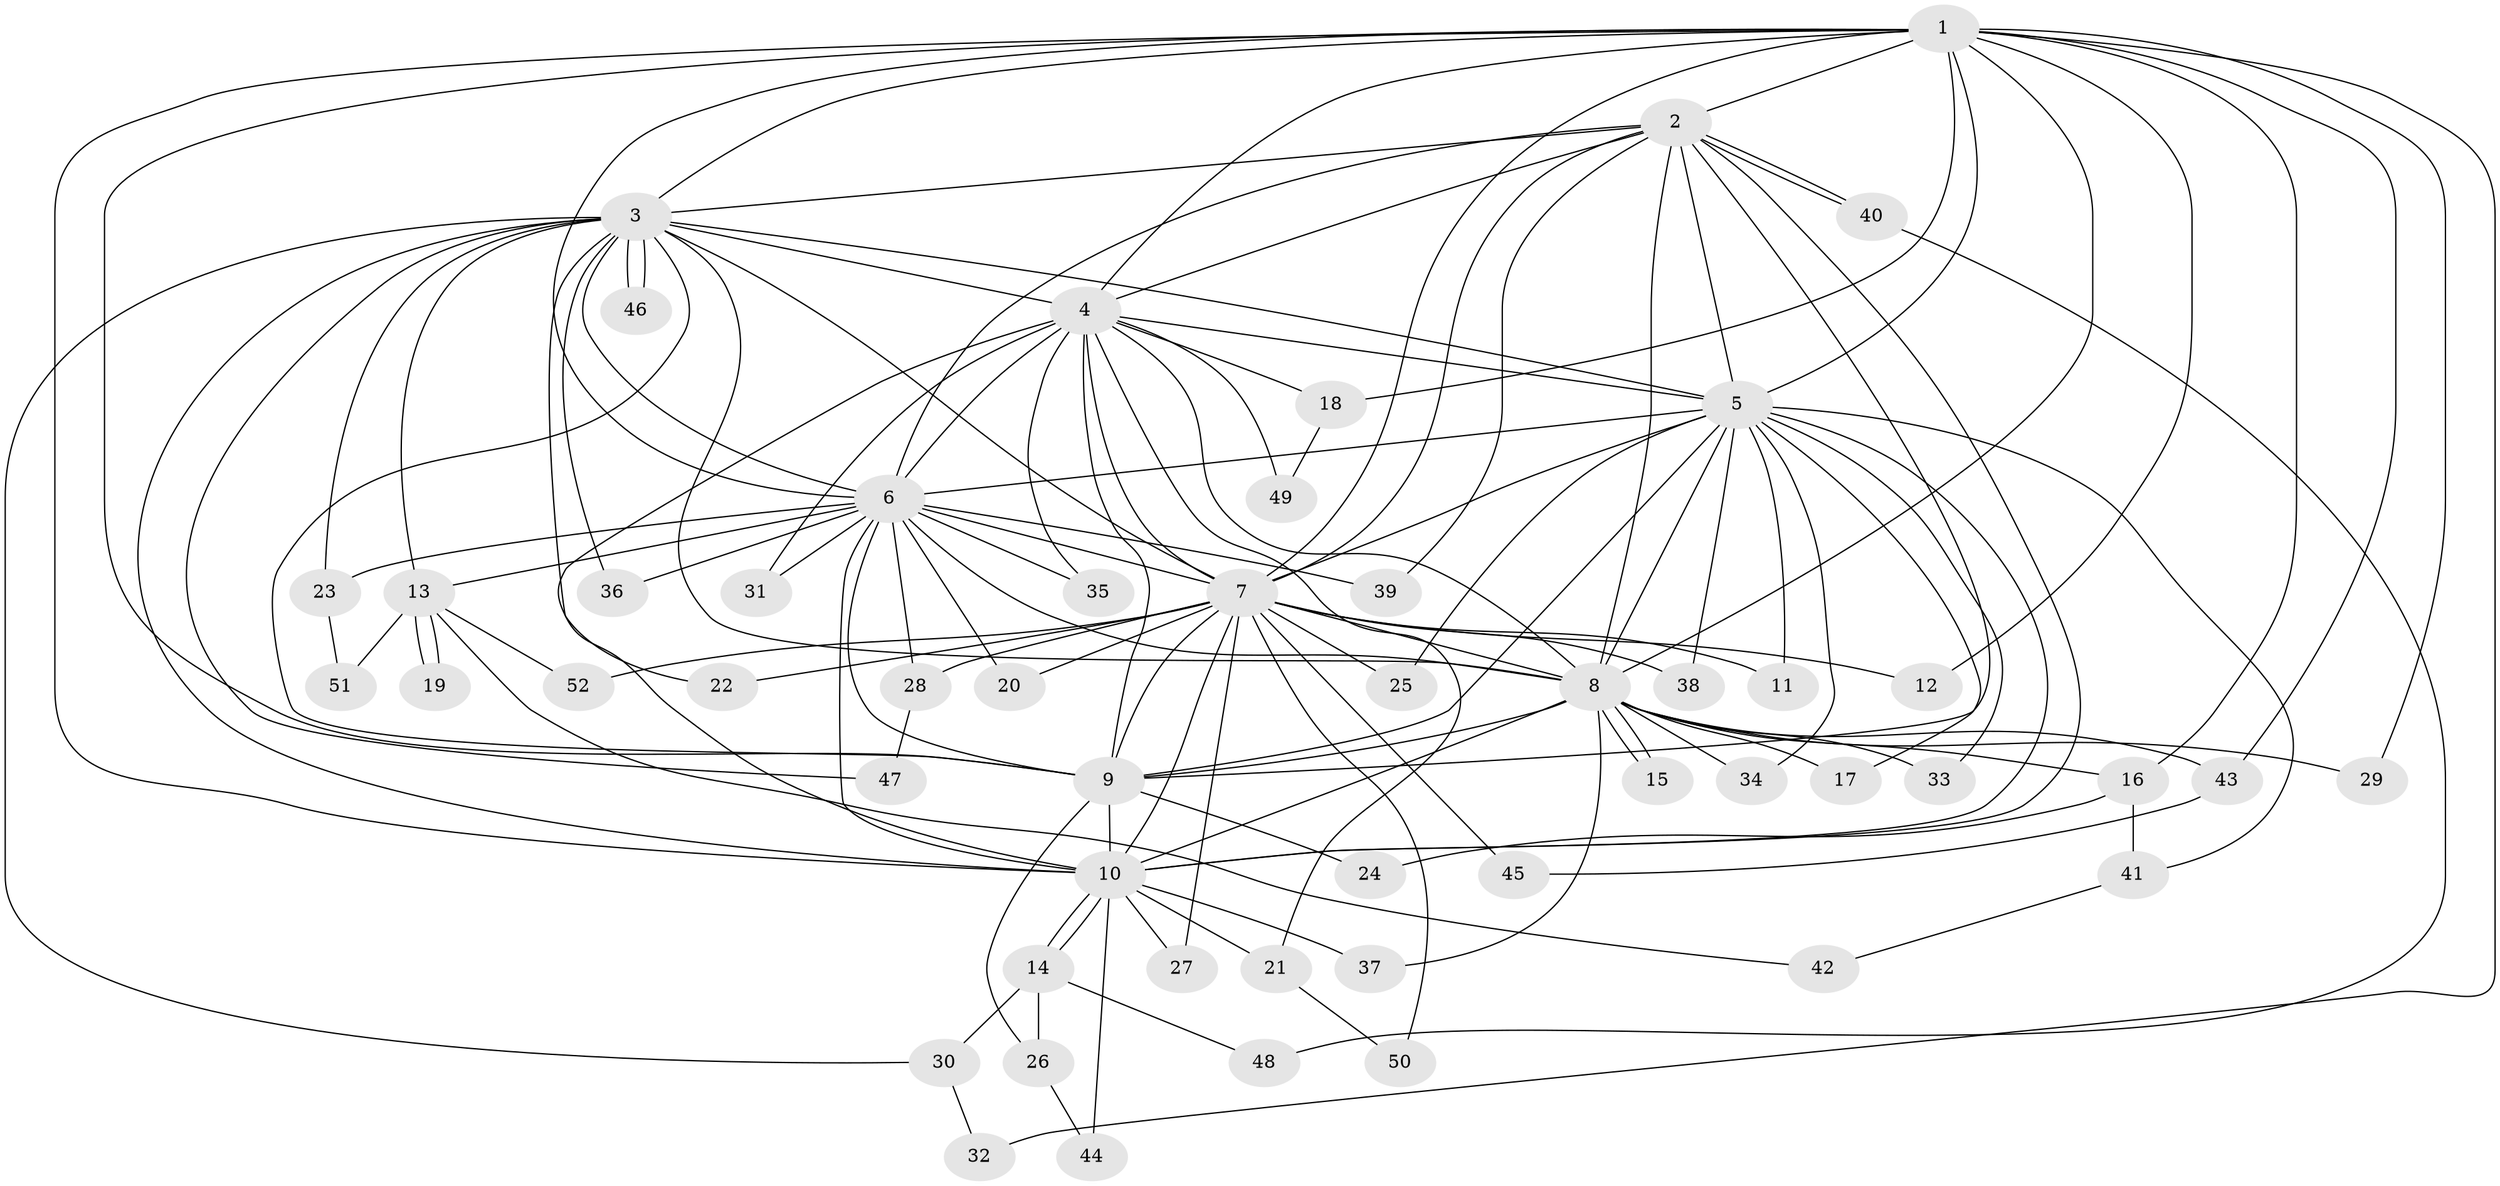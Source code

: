 // Generated by graph-tools (version 1.1) at 2025/14/03/09/25 04:14:17]
// undirected, 52 vertices, 129 edges
graph export_dot {
graph [start="1"]
  node [color=gray90,style=filled];
  1;
  2;
  3;
  4;
  5;
  6;
  7;
  8;
  9;
  10;
  11;
  12;
  13;
  14;
  15;
  16;
  17;
  18;
  19;
  20;
  21;
  22;
  23;
  24;
  25;
  26;
  27;
  28;
  29;
  30;
  31;
  32;
  33;
  34;
  35;
  36;
  37;
  38;
  39;
  40;
  41;
  42;
  43;
  44;
  45;
  46;
  47;
  48;
  49;
  50;
  51;
  52;
  1 -- 2;
  1 -- 3;
  1 -- 4;
  1 -- 5;
  1 -- 6;
  1 -- 7;
  1 -- 8;
  1 -- 9;
  1 -- 10;
  1 -- 12;
  1 -- 16;
  1 -- 18;
  1 -- 29;
  1 -- 32;
  1 -- 43;
  2 -- 3;
  2 -- 4;
  2 -- 5;
  2 -- 6;
  2 -- 7;
  2 -- 8;
  2 -- 9;
  2 -- 10;
  2 -- 39;
  2 -- 40;
  2 -- 40;
  3 -- 4;
  3 -- 5;
  3 -- 6;
  3 -- 7;
  3 -- 8;
  3 -- 9;
  3 -- 10;
  3 -- 13;
  3 -- 22;
  3 -- 23;
  3 -- 30;
  3 -- 36;
  3 -- 46;
  3 -- 46;
  3 -- 47;
  4 -- 5;
  4 -- 6;
  4 -- 7;
  4 -- 8;
  4 -- 9;
  4 -- 10;
  4 -- 18;
  4 -- 21;
  4 -- 31;
  4 -- 35;
  4 -- 49;
  5 -- 6;
  5 -- 7;
  5 -- 8;
  5 -- 9;
  5 -- 10;
  5 -- 11;
  5 -- 17;
  5 -- 25;
  5 -- 33;
  5 -- 34;
  5 -- 38;
  5 -- 41;
  6 -- 7;
  6 -- 8;
  6 -- 9;
  6 -- 10;
  6 -- 13;
  6 -- 20;
  6 -- 23;
  6 -- 28;
  6 -- 31;
  6 -- 35;
  6 -- 36;
  6 -- 39;
  7 -- 8;
  7 -- 9;
  7 -- 10;
  7 -- 11;
  7 -- 12;
  7 -- 20;
  7 -- 22;
  7 -- 25;
  7 -- 27;
  7 -- 28;
  7 -- 38;
  7 -- 45;
  7 -- 50;
  7 -- 52;
  8 -- 9;
  8 -- 10;
  8 -- 15;
  8 -- 15;
  8 -- 16;
  8 -- 17;
  8 -- 29;
  8 -- 33;
  8 -- 34;
  8 -- 37;
  8 -- 43;
  9 -- 10;
  9 -- 24;
  9 -- 26;
  10 -- 14;
  10 -- 14;
  10 -- 21;
  10 -- 27;
  10 -- 37;
  10 -- 44;
  13 -- 19;
  13 -- 19;
  13 -- 42;
  13 -- 51;
  13 -- 52;
  14 -- 26;
  14 -- 30;
  14 -- 48;
  16 -- 24;
  16 -- 41;
  18 -- 49;
  21 -- 50;
  23 -- 51;
  26 -- 44;
  28 -- 47;
  30 -- 32;
  40 -- 48;
  41 -- 42;
  43 -- 45;
}
